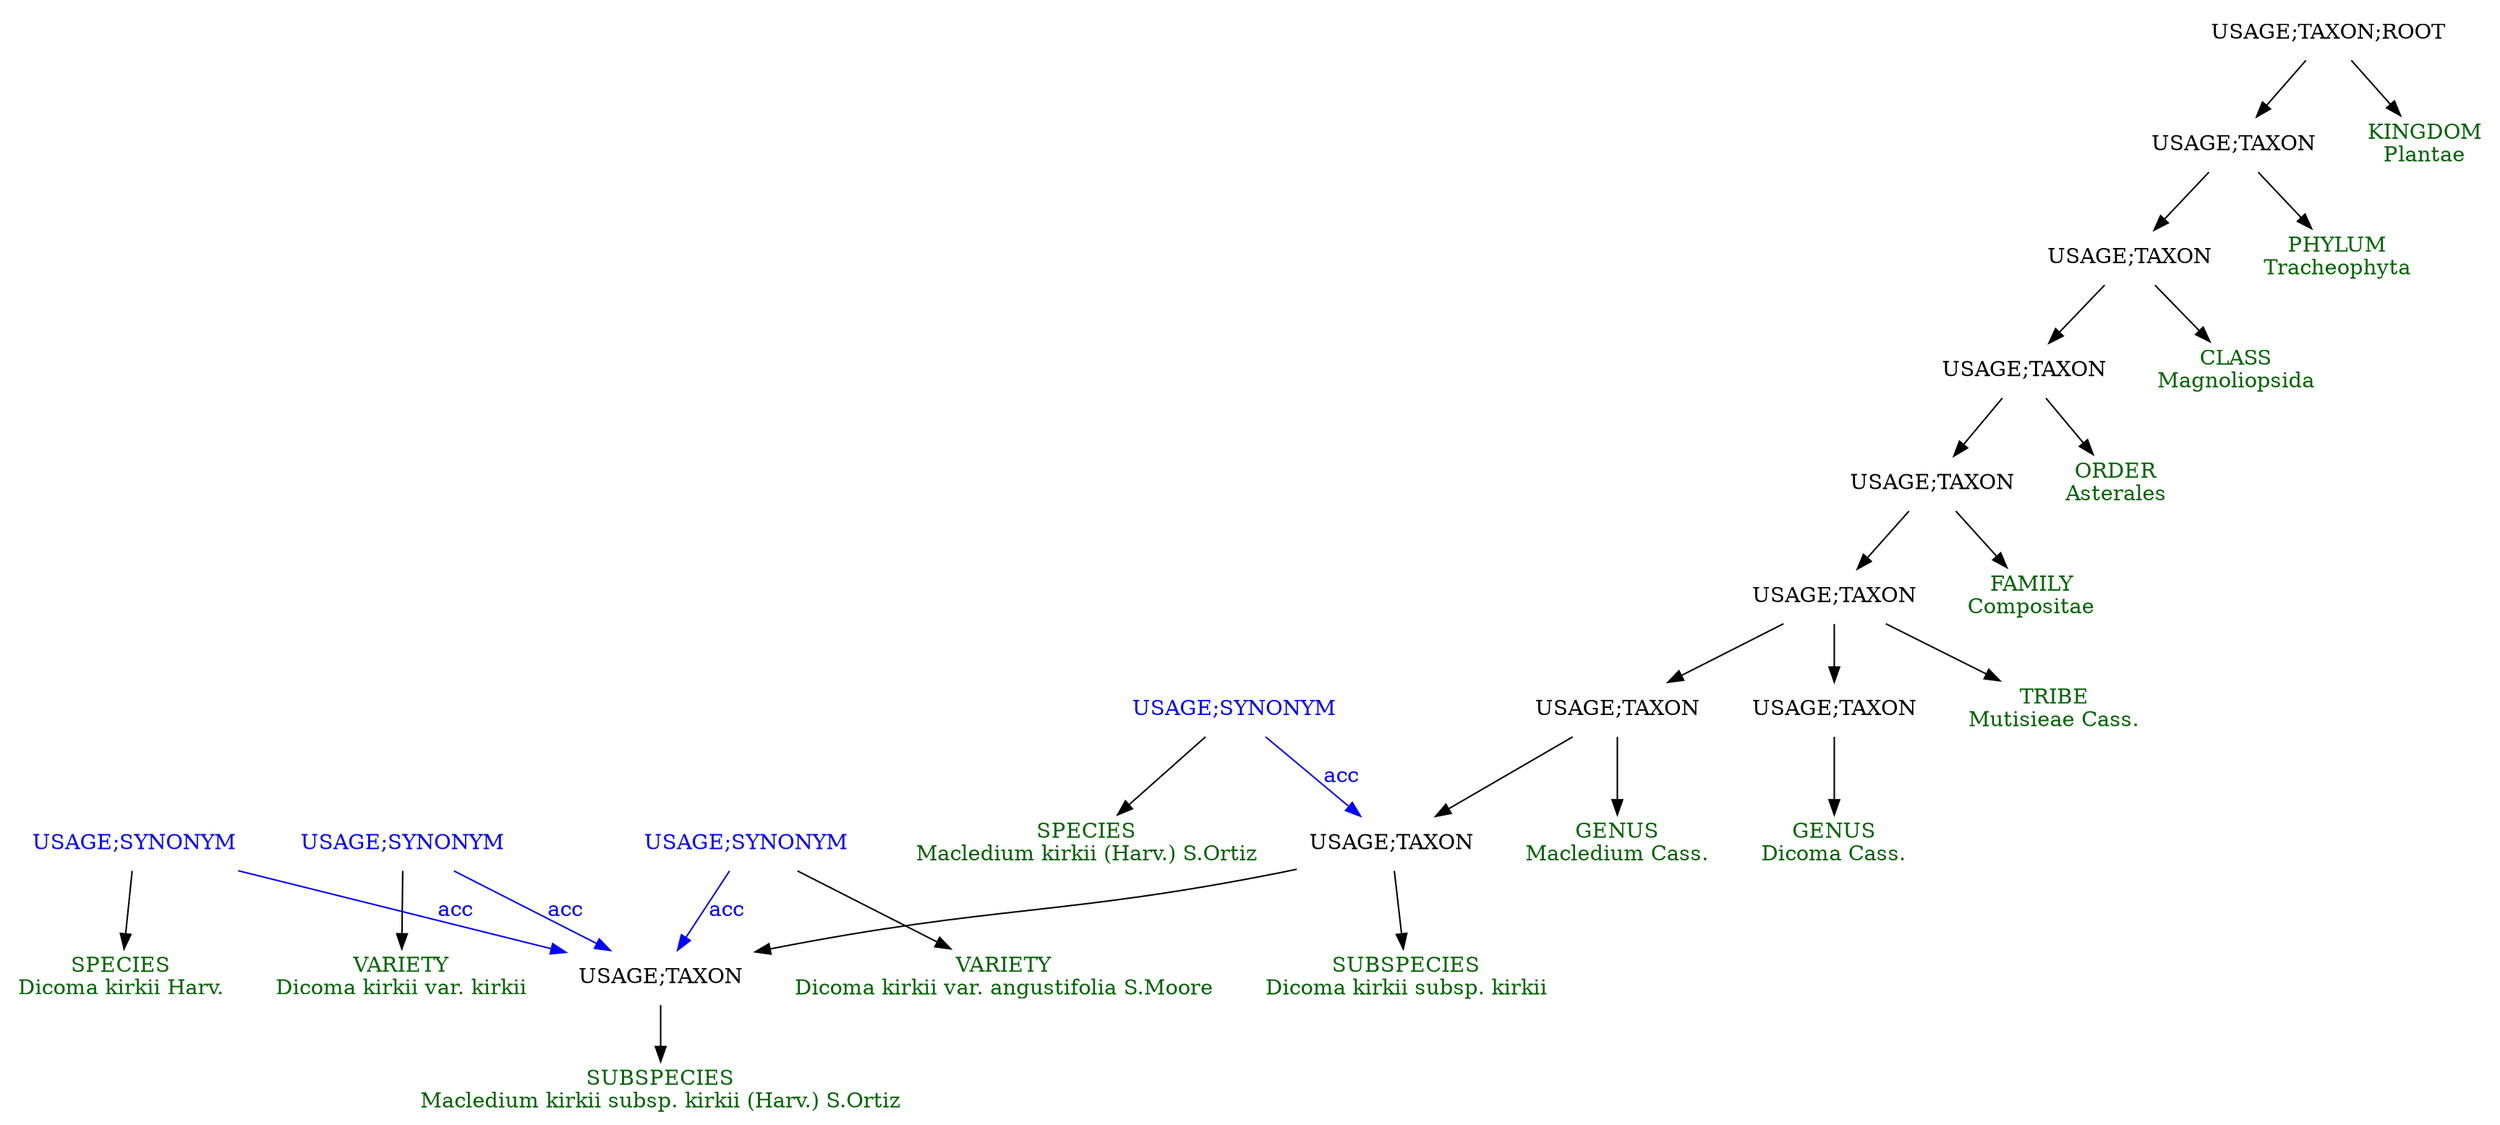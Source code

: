 digraph G {
  node [shape=plaintext]

  n0  [label="SPECIES\nDicoma kirkii Harv.", fontcolor=darkgreen]
  n1  [label="USAGE;SYNONYM", fontcolor=blue]
  n1 -> n5  [color=blue, fontcolor=blue, label="acc"]
  n1 -> n0
  n2  [label="VARIETY\nDicoma kirkii var. kirkii", fontcolor=darkgreen]
  n3  [label="USAGE;SYNONYM", fontcolor=blue]
  n3 -> n5  [color=blue, fontcolor=blue, label="acc"]
  n3 -> n2
  n4  [label="SUBSPECIES\nMacledium kirkii subsp. kirkii (Harv.) S.Ortiz", fontcolor=darkgreen]
  n5  [label="USAGE;TAXON"]
  n5 -> n4
  n6  [label="VARIETY\nDicoma kirkii var. angustifolia S.Moore", fontcolor=darkgreen]
  n7  [label="USAGE;SYNONYM", fontcolor=blue]
  n7 -> n5  [color=blue, fontcolor=blue, label="acc"]
  n7 -> n6
  n8  [label="SPECIES\nMacledium kirkii (Harv.) S.Ortiz", fontcolor=darkgreen]
  n9  [label="USAGE;SYNONYM", fontcolor=blue]
  n9 -> n19  [color=blue, fontcolor=blue, label="acc"]
  n9 -> n8
  n10  [label="GENUS\nDicoma Cass.", fontcolor=darkgreen]
  n11  [label="USAGE;TAXON"]
  n11 -> n10
  n12  [label="GENUS\nMacledium Cass.", fontcolor=darkgreen]
  n13  [label="USAGE;TAXON"]
  n13 -> n19
  n13 -> n12
  n14  [label="TRIBE\nMutisieae Cass.", fontcolor=darkgreen]
  n15  [label="USAGE;TAXON"]
  n15 -> n13
  n15 -> n11
  n15 -> n14
  n16  [label="FAMILY\nCompositae", fontcolor=darkgreen]
  n17  [label="USAGE;TAXON"]
  n17 -> n15
  n17 -> n16
  n18  [label="SUBSPECIES\nDicoma kirkii subsp. kirkii", fontcolor=darkgreen]
  n19  [label="USAGE;TAXON"]
  n19 -> n5
  n19 -> n18
  n20  [label="ORDER\nAsterales", fontcolor=darkgreen]
  n21  [label="USAGE;TAXON"]
  n21 -> n20
  n21 -> n17
  n22  [label="KINGDOM\nPlantae", fontcolor=darkgreen]
  n23  [label="USAGE;TAXON;ROOT"]
  n23 -> n25
  n23 -> n22
  n24  [label="PHYLUM\nTracheophyta", fontcolor=darkgreen]
  n25  [label="USAGE;TAXON"]
  n25 -> n27
  n25 -> n24
  n26  [label="CLASS\nMagnoliopsida", fontcolor=darkgreen]
  n27  [label="USAGE;TAXON"]
  n27 -> n26
  n27 -> n21
}

